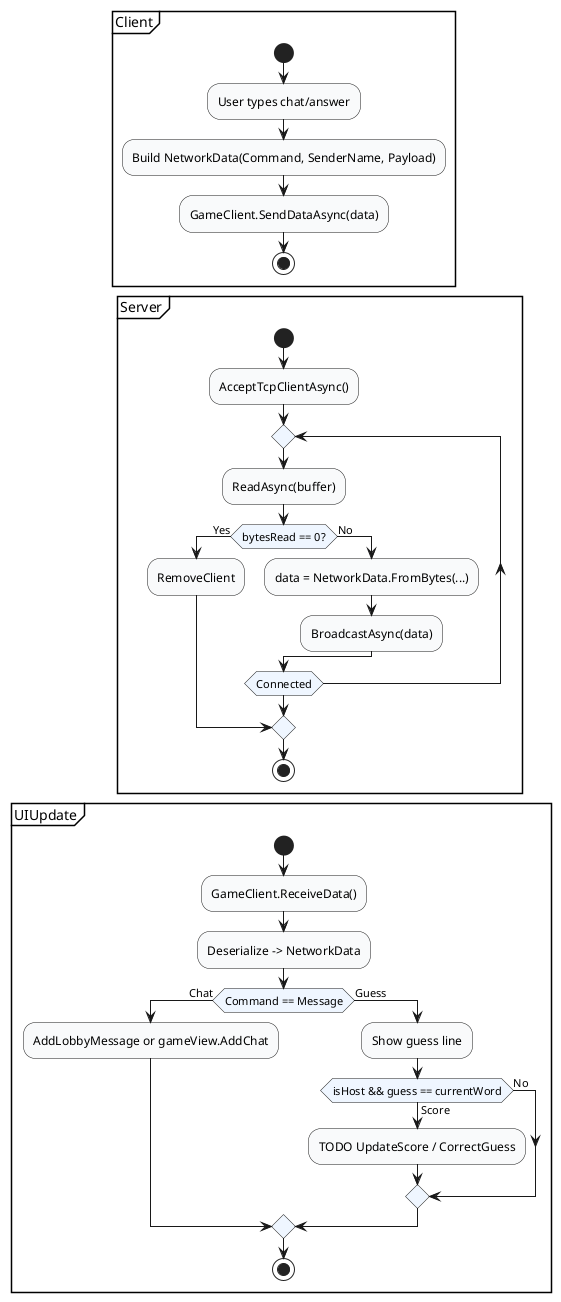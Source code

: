 @startuml
skinparam linetype ortho
skinparam activity {
  BackgroundColor #F9FAFB
  DiamondBackgroundColor #EFF6FF
}

partition Client {
start
:User types chat/answer;
:Build NetworkData(Command, SenderName, Payload);
:GameClient.SendDataAsync(data);
stop
}

partition Server {
start
:AcceptTcpClientAsync();
repeat
  :ReadAsync(buffer);
  if (bytesRead == 0?) then (Yes)
    :RemoveClient;
    break
  else (No)
    :data = NetworkData.FromBytes(...);
    :BroadcastAsync(data);
  endif
repeat while (Connected)
stop
}

partition UIUpdate {
start
:GameClient.ReceiveData();
:Deserialize -> NetworkData;
if (Command == Message) then (Chat)
  :AddLobbyMessage or gameView.AddChat;
else (Guess)
  :Show guess line;
  if (isHost && guess == currentWord) then (Score)
    :TODO UpdateScore / CorrectGuess;
  else (No)
  endif
endif
stop
}
@enduml